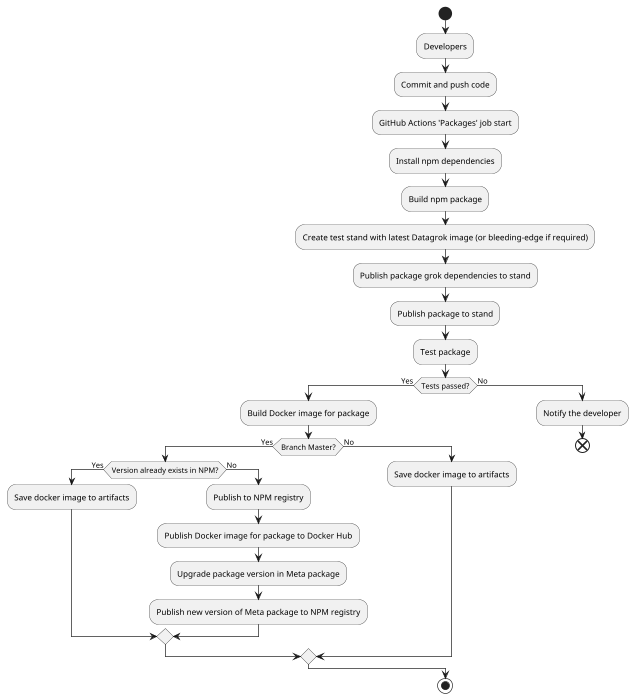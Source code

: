 @startuml
scale 800*700
start
:Developers;
:Commit and push code;
:GitHub Actions 'Packages' job start;
:Install npm dependencies;
:Build npm package;
:Create test stand with latest Datagrok image (or bleeding-edge if required);
:Publish package grok dependencies to stand;
:Publish package to stand;
:Test package;
if (Tests passed?) then (Yes)
:Build Docker image for package;
if (Branch Master?) then (Yes)
if (Version already exists in NPM?) then (Yes)
:Save docker image to artifacts;
else(No)
:Publish to NPM registry;
:Publish Docker image for package to Docker Hub;
:Upgrade package version in Meta package;
:Publish new version of Meta package to NPM registry;
endif
else (No)
:Save docker image to artifacts;
endif
else (No)
:Notify the developer;
end
endif
stop
@enduml
